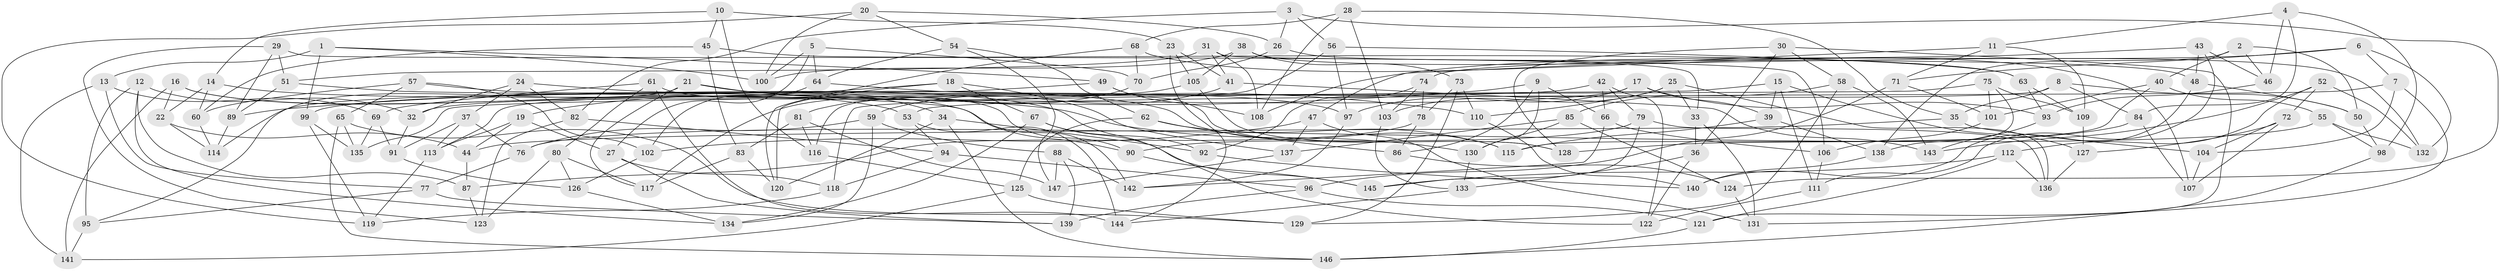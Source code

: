 // coarse degree distribution, {6: 0.5483870967741935, 4: 0.40860215053763443, 5: 0.03225806451612903, 3: 0.010752688172043012}
// Generated by graph-tools (version 1.1) at 2025/42/03/06/25 10:42:22]
// undirected, 147 vertices, 294 edges
graph export_dot {
graph [start="1"]
  node [color=gray90,style=filled];
  1;
  2;
  3;
  4;
  5;
  6;
  7;
  8;
  9;
  10;
  11;
  12;
  13;
  14;
  15;
  16;
  17;
  18;
  19;
  20;
  21;
  22;
  23;
  24;
  25;
  26;
  27;
  28;
  29;
  30;
  31;
  32;
  33;
  34;
  35;
  36;
  37;
  38;
  39;
  40;
  41;
  42;
  43;
  44;
  45;
  46;
  47;
  48;
  49;
  50;
  51;
  52;
  53;
  54;
  55;
  56;
  57;
  58;
  59;
  60;
  61;
  62;
  63;
  64;
  65;
  66;
  67;
  68;
  69;
  70;
  71;
  72;
  73;
  74;
  75;
  76;
  77;
  78;
  79;
  80;
  81;
  82;
  83;
  84;
  85;
  86;
  87;
  88;
  89;
  90;
  91;
  92;
  93;
  94;
  95;
  96;
  97;
  98;
  99;
  100;
  101;
  102;
  103;
  104;
  105;
  106;
  107;
  108;
  109;
  110;
  111;
  112;
  113;
  114;
  115;
  116;
  117;
  118;
  119;
  120;
  121;
  122;
  123;
  124;
  125;
  126;
  127;
  128;
  129;
  130;
  131;
  132;
  133;
  134;
  135;
  136;
  137;
  138;
  139;
  140;
  141;
  142;
  143;
  144;
  145;
  146;
  147;
  1 -- 99;
  1 -- 49;
  1 -- 100;
  1 -- 13;
  2 -- 46;
  2 -- 50;
  2 -- 138;
  2 -- 40;
  3 -- 82;
  3 -- 56;
  3 -- 124;
  3 -- 26;
  4 -- 11;
  4 -- 46;
  4 -- 98;
  4 -- 84;
  5 -- 27;
  5 -- 70;
  5 -- 64;
  5 -- 100;
  6 -- 7;
  6 -- 71;
  6 -- 132;
  6 -- 108;
  7 -- 53;
  7 -- 131;
  7 -- 104;
  8 -- 50;
  8 -- 84;
  8 -- 113;
  8 -- 35;
  9 -- 130;
  9 -- 89;
  9 -- 86;
  9 -- 66;
  10 -- 23;
  10 -- 116;
  10 -- 14;
  10 -- 45;
  11 -- 71;
  11 -- 47;
  11 -- 109;
  12 -- 32;
  12 -- 87;
  12 -- 134;
  12 -- 95;
  13 -- 141;
  13 -- 77;
  13 -- 69;
  14 -- 22;
  14 -- 130;
  14 -- 60;
  15 -- 39;
  15 -- 118;
  15 -- 127;
  15 -- 111;
  16 -- 22;
  16 -- 53;
  16 -- 141;
  16 -- 90;
  17 -- 97;
  17 -- 93;
  17 -- 39;
  17 -- 32;
  18 -- 67;
  18 -- 19;
  18 -- 120;
  18 -- 137;
  19 -- 27;
  19 -- 113;
  19 -- 44;
  20 -- 54;
  20 -- 119;
  20 -- 26;
  20 -- 100;
  21 -- 95;
  21 -- 34;
  21 -- 110;
  21 -- 117;
  22 -- 44;
  22 -- 114;
  23 -- 41;
  23 -- 144;
  23 -- 105;
  24 -- 115;
  24 -- 32;
  24 -- 37;
  24 -- 82;
  25 -- 110;
  25 -- 136;
  25 -- 33;
  25 -- 103;
  26 -- 48;
  26 -- 70;
  27 -- 139;
  27 -- 118;
  28 -- 68;
  28 -- 108;
  28 -- 103;
  28 -- 35;
  29 -- 89;
  29 -- 123;
  29 -- 51;
  29 -- 106;
  30 -- 58;
  30 -- 36;
  30 -- 121;
  30 -- 128;
  31 -- 33;
  31 -- 41;
  31 -- 108;
  31 -- 51;
  32 -- 91;
  33 -- 131;
  33 -- 36;
  34 -- 92;
  34 -- 120;
  34 -- 146;
  35 -- 104;
  35 -- 44;
  36 -- 133;
  36 -- 122;
  37 -- 91;
  37 -- 76;
  37 -- 113;
  38 -- 73;
  38 -- 105;
  38 -- 132;
  38 -- 100;
  39 -- 115;
  39 -- 138;
  40 -- 101;
  40 -- 55;
  40 -- 115;
  41 -- 59;
  41 -- 143;
  42 -- 99;
  42 -- 66;
  42 -- 79;
  42 -- 122;
  43 -- 46;
  43 -- 111;
  43 -- 48;
  43 -- 74;
  44 -- 87;
  45 -- 63;
  45 -- 83;
  45 -- 60;
  46 -- 93;
  47 -- 131;
  47 -- 137;
  47 -- 102;
  48 -- 140;
  48 -- 50;
  49 -- 114;
  49 -- 128;
  49 -- 108;
  50 -- 98;
  51 -- 142;
  51 -- 89;
  52 -- 112;
  52 -- 143;
  52 -- 132;
  52 -- 72;
  53 -- 144;
  53 -- 94;
  54 -- 147;
  54 -- 64;
  54 -- 62;
  55 -- 98;
  55 -- 76;
  55 -- 132;
  56 -- 116;
  56 -- 97;
  56 -- 63;
  57 -- 60;
  57 -- 102;
  57 -- 122;
  57 -- 65;
  58 -- 85;
  58 -- 143;
  58 -- 129;
  59 -- 76;
  59 -- 88;
  59 -- 134;
  60 -- 114;
  61 -- 80;
  61 -- 90;
  61 -- 144;
  61 -- 69;
  62 -- 86;
  62 -- 125;
  62 -- 115;
  63 -- 109;
  63 -- 93;
  64 -- 102;
  64 -- 97;
  65 -- 146;
  65 -- 129;
  65 -- 135;
  66 -- 106;
  66 -- 142;
  67 -- 134;
  67 -- 145;
  67 -- 92;
  68 -- 120;
  68 -- 70;
  68 -- 107;
  69 -- 135;
  69 -- 91;
  70 -- 81;
  71 -- 101;
  71 -- 96;
  72 -- 104;
  72 -- 127;
  72 -- 107;
  73 -- 78;
  73 -- 110;
  73 -- 129;
  74 -- 78;
  74 -- 92;
  74 -- 103;
  75 -- 109;
  75 -- 135;
  75 -- 138;
  75 -- 101;
  76 -- 77;
  77 -- 95;
  77 -- 139;
  78 -- 87;
  78 -- 86;
  79 -- 145;
  79 -- 136;
  79 -- 90;
  80 -- 117;
  80 -- 123;
  80 -- 126;
  81 -- 116;
  81 -- 83;
  81 -- 147;
  82 -- 94;
  82 -- 123;
  83 -- 117;
  83 -- 120;
  84 -- 107;
  84 -- 128;
  85 -- 130;
  85 -- 137;
  85 -- 124;
  86 -- 124;
  87 -- 123;
  88 -- 142;
  88 -- 147;
  88 -- 139;
  89 -- 114;
  90 -- 145;
  91 -- 126;
  92 -- 140;
  93 -- 143;
  94 -- 96;
  94 -- 118;
  95 -- 141;
  96 -- 139;
  96 -- 121;
  97 -- 142;
  98 -- 146;
  99 -- 135;
  99 -- 119;
  101 -- 106;
  102 -- 126;
  103 -- 133;
  104 -- 107;
  105 -- 117;
  105 -- 128;
  106 -- 111;
  109 -- 127;
  110 -- 140;
  111 -- 122;
  112 -- 136;
  112 -- 145;
  112 -- 121;
  113 -- 119;
  116 -- 125;
  118 -- 119;
  121 -- 146;
  124 -- 131;
  125 -- 129;
  125 -- 141;
  126 -- 134;
  127 -- 136;
  130 -- 133;
  133 -- 144;
  137 -- 147;
  138 -- 140;
}
